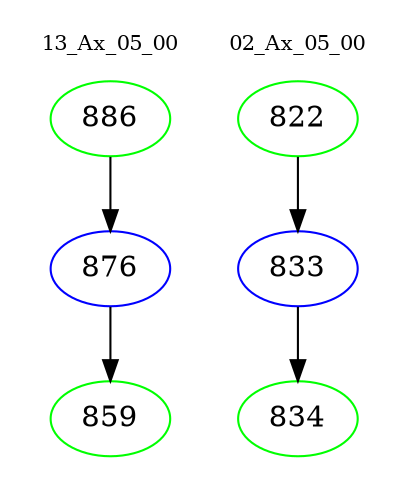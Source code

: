 digraph{
subgraph cluster_0 {
color = white
label = "13_Ax_05_00";
fontsize=10;
T0_886 [label="886", color="green"]
T0_886 -> T0_876 [color="black"]
T0_876 [label="876", color="blue"]
T0_876 -> T0_859 [color="black"]
T0_859 [label="859", color="green"]
}
subgraph cluster_1 {
color = white
label = "02_Ax_05_00";
fontsize=10;
T1_822 [label="822", color="green"]
T1_822 -> T1_833 [color="black"]
T1_833 [label="833", color="blue"]
T1_833 -> T1_834 [color="black"]
T1_834 [label="834", color="green"]
}
}
